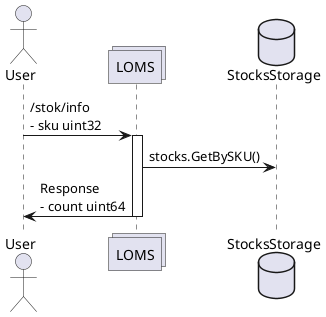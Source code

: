 @startuml

actor User as u
collections LOMS as l
database StocksStorage as ss

u -> l : /stok/info\n- sku uint32
activate l

l -> ss : stocks.GetBySKU()

l -> u : Response\n- count uint64
deactivate l

@enduml